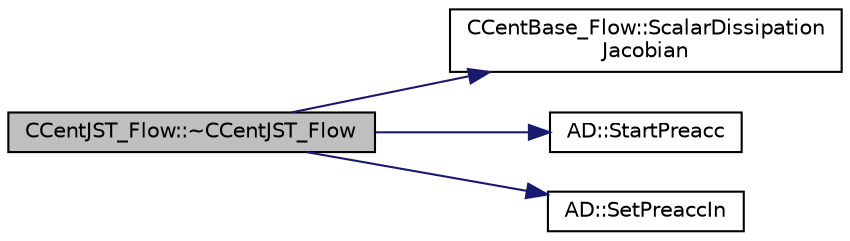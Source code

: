 digraph "CCentJST_Flow::~CCentJST_Flow"
{
  edge [fontname="Helvetica",fontsize="10",labelfontname="Helvetica",labelfontsize="10"];
  node [fontname="Helvetica",fontsize="10",shape=record];
  rankdir="LR";
  Node4 [label="CCentJST_Flow::~CCentJST_Flow",height=0.2,width=0.4,color="black", fillcolor="grey75", style="filled", fontcolor="black"];
  Node4 -> Node5 [color="midnightblue",fontsize="10",style="solid",fontname="Helvetica"];
  Node5 [label="CCentBase_Flow::ScalarDissipation\lJacobian",height=0.2,width=0.4,color="black", fillcolor="white", style="filled",URL="$class_c_cent_base___flow.html#aa87668df4675fa0ed66211ae0bc7933e",tooltip="Add the contribution of a scalar dissipation term to the Jacobians. "];
  Node4 -> Node6 [color="midnightblue",fontsize="10",style="solid",fontname="Helvetica"];
  Node6 [label="AD::StartPreacc",height=0.2,width=0.4,color="black", fillcolor="white", style="filled",URL="$namespace_a_d.html#a2a1e9c4b109fd751e84132c9495de3ff",tooltip="Starts a new preaccumulation section and sets the input variables. "];
  Node4 -> Node7 [color="midnightblue",fontsize="10",style="solid",fontname="Helvetica"];
  Node7 [label="AD::SetPreaccIn",height=0.2,width=0.4,color="black", fillcolor="white", style="filled",URL="$namespace_a_d.html#aad703f3a82e509c88b92ae638f75383c",tooltip="Sets the scalar input of a preaccumulation section. "];
}
